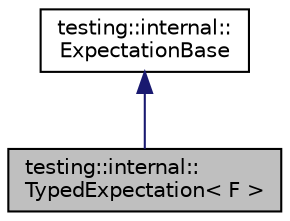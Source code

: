 digraph "testing::internal::TypedExpectation&lt; F &gt;"
{
  edge [fontname="Helvetica",fontsize="10",labelfontname="Helvetica",labelfontsize="10"];
  node [fontname="Helvetica",fontsize="10",shape=record];
  Node1 [label="testing::internal::\lTypedExpectation\< F \>",height=0.2,width=0.4,color="black", fillcolor="grey75", style="filled", fontcolor="black"];
  Node2 -> Node1 [dir="back",color="midnightblue",fontsize="10",style="solid",fontname="Helvetica"];
  Node2 [label="testing::internal::\lExpectationBase",height=0.2,width=0.4,color="black", fillcolor="white", style="filled",URL="$classtesting_1_1internal_1_1_expectation_base.html"];
}
